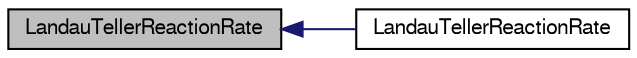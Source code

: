 digraph "LandauTellerReactionRate"
{
  bgcolor="transparent";
  edge [fontname="FreeSans",fontsize="10",labelfontname="FreeSans",labelfontsize="10"];
  node [fontname="FreeSans",fontsize="10",shape=record];
  rankdir="LR";
  Node1 [label="LandauTellerReactionRate",height=0.2,width=0.4,color="black", fillcolor="grey75", style="filled", fontcolor="black"];
  Node1 -> Node2 [dir="back",color="midnightblue",fontsize="10",style="solid",fontname="FreeSans"];
  Node2 [label="LandauTellerReactionRate",height=0.2,width=0.4,color="black",URL="$a30302.html#aa74f9d2db10015d5fc36aa6b922240b7",tooltip="Construct from Istream. "];
}
